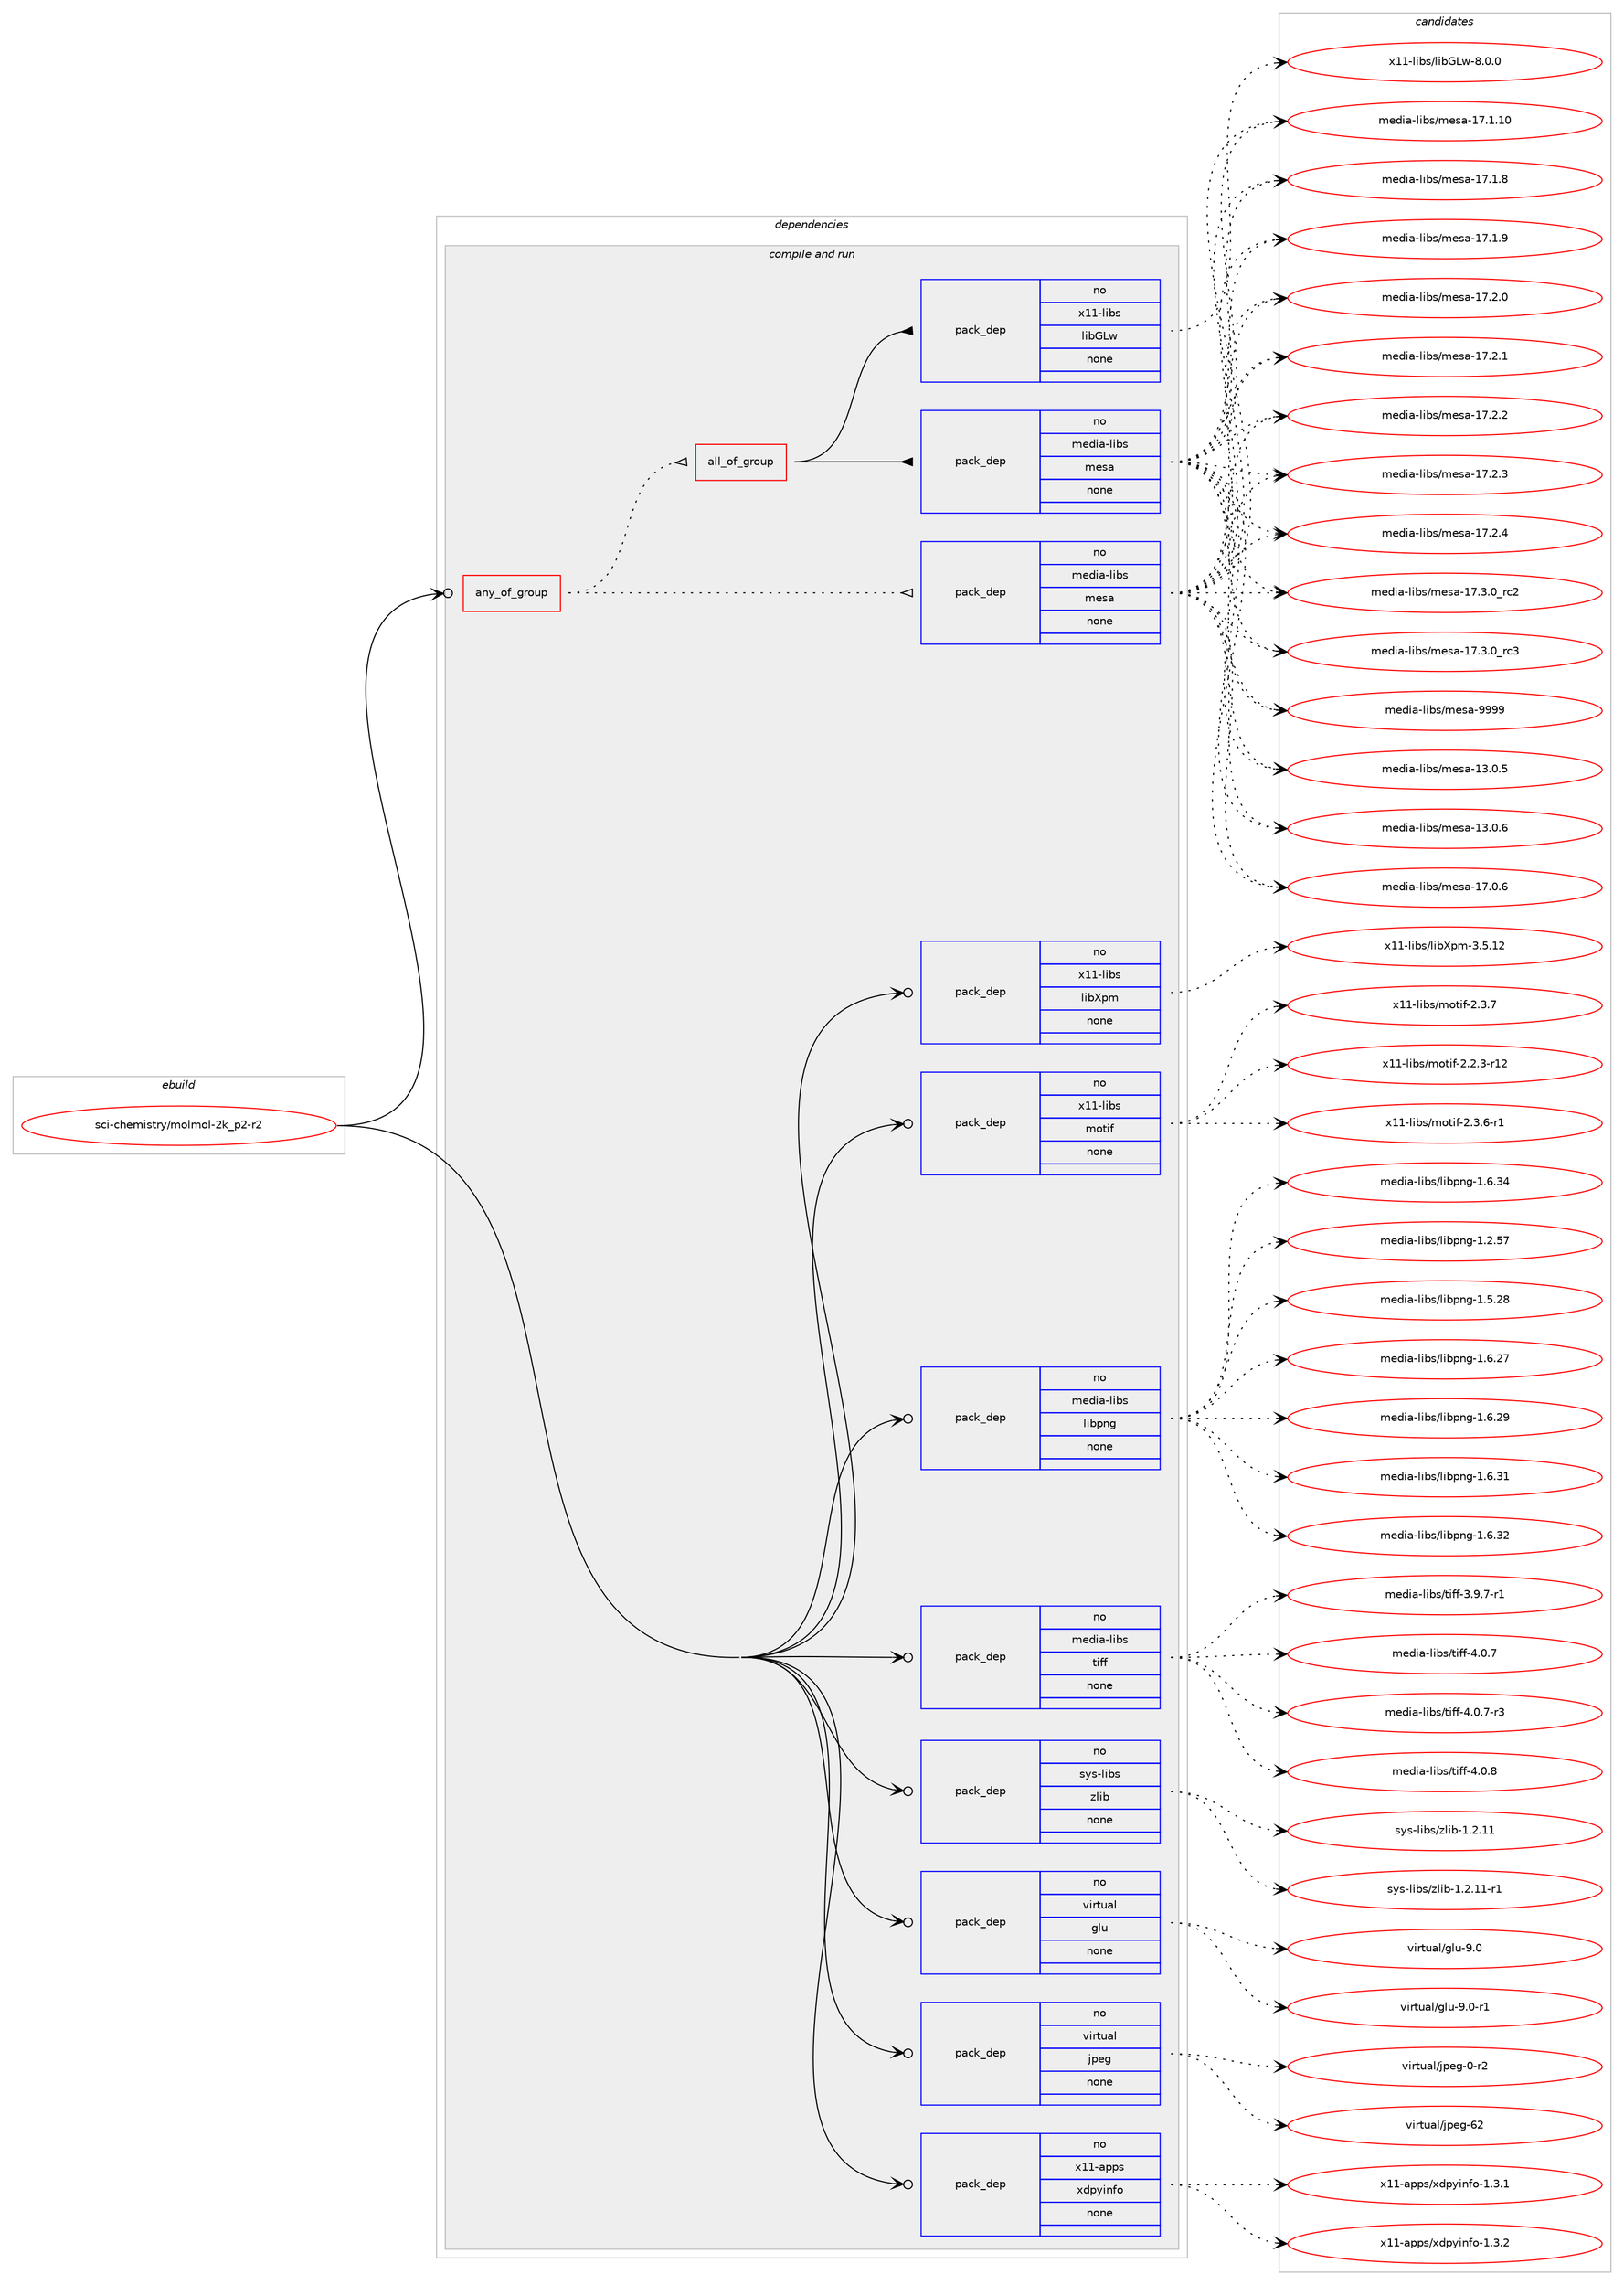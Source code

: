 digraph prolog {

# *************
# Graph options
# *************

newrank=true;
concentrate=true;
compound=true;
graph [rankdir=LR,fontname=Helvetica,fontsize=10,ranksep=1.5];#, ranksep=2.5, nodesep=0.2];
edge  [arrowhead=vee];
node  [fontname=Helvetica,fontsize=10];

# **********
# The ebuild
# **********

subgraph cluster_leftcol {
color=gray;
rank=same;
label=<<i>ebuild</i>>;
id [label="sci-chemistry/molmol-2k_p2-r2", color=red, width=4, href="../sci-chemistry/molmol-2k_p2-r2.svg"];
}

# ****************
# The dependencies
# ****************

subgraph cluster_midcol {
color=gray;
label=<<i>dependencies</i>>;
subgraph cluster_compile {
fillcolor="#eeeeee";
style=filled;
label=<<i>compile</i>>;
}
subgraph cluster_compileandrun {
fillcolor="#eeeeee";
style=filled;
label=<<i>compile and run</i>>;
subgraph any7516 {
dependency446609 [label=<<TABLE BORDER="0" CELLBORDER="1" CELLSPACING="0" CELLPADDING="4"><TR><TD CELLPADDING="10">any_of_group</TD></TR></TABLE>>, shape=none, color=red];subgraph all248 {
dependency446610 [label=<<TABLE BORDER="0" CELLBORDER="1" CELLSPACING="0" CELLPADDING="4"><TR><TD CELLPADDING="10">all_of_group</TD></TR></TABLE>>, shape=none, color=red];subgraph pack329178 {
dependency446611 [label=<<TABLE BORDER="0" CELLBORDER="1" CELLSPACING="0" CELLPADDING="4" WIDTH="220"><TR><TD ROWSPAN="6" CELLPADDING="30">pack_dep</TD></TR><TR><TD WIDTH="110">no</TD></TR><TR><TD>media-libs</TD></TR><TR><TD>mesa</TD></TR><TR><TD>none</TD></TR><TR><TD></TD></TR></TABLE>>, shape=none, color=blue];
}
dependency446610:e -> dependency446611:w [weight=20,style="solid",arrowhead="inv"];
subgraph pack329179 {
dependency446612 [label=<<TABLE BORDER="0" CELLBORDER="1" CELLSPACING="0" CELLPADDING="4" WIDTH="220"><TR><TD ROWSPAN="6" CELLPADDING="30">pack_dep</TD></TR><TR><TD WIDTH="110">no</TD></TR><TR><TD>x11-libs</TD></TR><TR><TD>libGLw</TD></TR><TR><TD>none</TD></TR><TR><TD></TD></TR></TABLE>>, shape=none, color=blue];
}
dependency446610:e -> dependency446612:w [weight=20,style="solid",arrowhead="inv"];
}
dependency446609:e -> dependency446610:w [weight=20,style="dotted",arrowhead="oinv"];
subgraph pack329180 {
dependency446613 [label=<<TABLE BORDER="0" CELLBORDER="1" CELLSPACING="0" CELLPADDING="4" WIDTH="220"><TR><TD ROWSPAN="6" CELLPADDING="30">pack_dep</TD></TR><TR><TD WIDTH="110">no</TD></TR><TR><TD>media-libs</TD></TR><TR><TD>mesa</TD></TR><TR><TD>none</TD></TR><TR><TD></TD></TR></TABLE>>, shape=none, color=blue];
}
dependency446609:e -> dependency446613:w [weight=20,style="dotted",arrowhead="oinv"];
}
id:e -> dependency446609:w [weight=20,style="solid",arrowhead="odotvee"];
subgraph pack329181 {
dependency446614 [label=<<TABLE BORDER="0" CELLBORDER="1" CELLSPACING="0" CELLPADDING="4" WIDTH="220"><TR><TD ROWSPAN="6" CELLPADDING="30">pack_dep</TD></TR><TR><TD WIDTH="110">no</TD></TR><TR><TD>media-libs</TD></TR><TR><TD>libpng</TD></TR><TR><TD>none</TD></TR><TR><TD></TD></TR></TABLE>>, shape=none, color=blue];
}
id:e -> dependency446614:w [weight=20,style="solid",arrowhead="odotvee"];
subgraph pack329182 {
dependency446615 [label=<<TABLE BORDER="0" CELLBORDER="1" CELLSPACING="0" CELLPADDING="4" WIDTH="220"><TR><TD ROWSPAN="6" CELLPADDING="30">pack_dep</TD></TR><TR><TD WIDTH="110">no</TD></TR><TR><TD>media-libs</TD></TR><TR><TD>tiff</TD></TR><TR><TD>none</TD></TR><TR><TD></TD></TR></TABLE>>, shape=none, color=blue];
}
id:e -> dependency446615:w [weight=20,style="solid",arrowhead="odotvee"];
subgraph pack329183 {
dependency446616 [label=<<TABLE BORDER="0" CELLBORDER="1" CELLSPACING="0" CELLPADDING="4" WIDTH="220"><TR><TD ROWSPAN="6" CELLPADDING="30">pack_dep</TD></TR><TR><TD WIDTH="110">no</TD></TR><TR><TD>sys-libs</TD></TR><TR><TD>zlib</TD></TR><TR><TD>none</TD></TR><TR><TD></TD></TR></TABLE>>, shape=none, color=blue];
}
id:e -> dependency446616:w [weight=20,style="solid",arrowhead="odotvee"];
subgraph pack329184 {
dependency446617 [label=<<TABLE BORDER="0" CELLBORDER="1" CELLSPACING="0" CELLPADDING="4" WIDTH="220"><TR><TD ROWSPAN="6" CELLPADDING="30">pack_dep</TD></TR><TR><TD WIDTH="110">no</TD></TR><TR><TD>virtual</TD></TR><TR><TD>glu</TD></TR><TR><TD>none</TD></TR><TR><TD></TD></TR></TABLE>>, shape=none, color=blue];
}
id:e -> dependency446617:w [weight=20,style="solid",arrowhead="odotvee"];
subgraph pack329185 {
dependency446618 [label=<<TABLE BORDER="0" CELLBORDER="1" CELLSPACING="0" CELLPADDING="4" WIDTH="220"><TR><TD ROWSPAN="6" CELLPADDING="30">pack_dep</TD></TR><TR><TD WIDTH="110">no</TD></TR><TR><TD>virtual</TD></TR><TR><TD>jpeg</TD></TR><TR><TD>none</TD></TR><TR><TD></TD></TR></TABLE>>, shape=none, color=blue];
}
id:e -> dependency446618:w [weight=20,style="solid",arrowhead="odotvee"];
subgraph pack329186 {
dependency446619 [label=<<TABLE BORDER="0" CELLBORDER="1" CELLSPACING="0" CELLPADDING="4" WIDTH="220"><TR><TD ROWSPAN="6" CELLPADDING="30">pack_dep</TD></TR><TR><TD WIDTH="110">no</TD></TR><TR><TD>x11-apps</TD></TR><TR><TD>xdpyinfo</TD></TR><TR><TD>none</TD></TR><TR><TD></TD></TR></TABLE>>, shape=none, color=blue];
}
id:e -> dependency446619:w [weight=20,style="solid",arrowhead="odotvee"];
subgraph pack329187 {
dependency446620 [label=<<TABLE BORDER="0" CELLBORDER="1" CELLSPACING="0" CELLPADDING="4" WIDTH="220"><TR><TD ROWSPAN="6" CELLPADDING="30">pack_dep</TD></TR><TR><TD WIDTH="110">no</TD></TR><TR><TD>x11-libs</TD></TR><TR><TD>libXpm</TD></TR><TR><TD>none</TD></TR><TR><TD></TD></TR></TABLE>>, shape=none, color=blue];
}
id:e -> dependency446620:w [weight=20,style="solid",arrowhead="odotvee"];
subgraph pack329188 {
dependency446621 [label=<<TABLE BORDER="0" CELLBORDER="1" CELLSPACING="0" CELLPADDING="4" WIDTH="220"><TR><TD ROWSPAN="6" CELLPADDING="30">pack_dep</TD></TR><TR><TD WIDTH="110">no</TD></TR><TR><TD>x11-libs</TD></TR><TR><TD>motif</TD></TR><TR><TD>none</TD></TR><TR><TD></TD></TR></TABLE>>, shape=none, color=blue];
}
id:e -> dependency446621:w [weight=20,style="solid",arrowhead="odotvee"];
}
subgraph cluster_run {
fillcolor="#eeeeee";
style=filled;
label=<<i>run</i>>;
}
}

# **************
# The candidates
# **************

subgraph cluster_choices {
rank=same;
color=gray;
label=<<i>candidates</i>>;

subgraph choice329178 {
color=black;
nodesep=1;
choice109101100105974510810598115471091011159745495146484653 [label="media-libs/mesa-13.0.5", color=red, width=4,href="../media-libs/mesa-13.0.5.svg"];
choice109101100105974510810598115471091011159745495146484654 [label="media-libs/mesa-13.0.6", color=red, width=4,href="../media-libs/mesa-13.0.6.svg"];
choice109101100105974510810598115471091011159745495546484654 [label="media-libs/mesa-17.0.6", color=red, width=4,href="../media-libs/mesa-17.0.6.svg"];
choice10910110010597451081059811547109101115974549554649464948 [label="media-libs/mesa-17.1.10", color=red, width=4,href="../media-libs/mesa-17.1.10.svg"];
choice109101100105974510810598115471091011159745495546494656 [label="media-libs/mesa-17.1.8", color=red, width=4,href="../media-libs/mesa-17.1.8.svg"];
choice109101100105974510810598115471091011159745495546494657 [label="media-libs/mesa-17.1.9", color=red, width=4,href="../media-libs/mesa-17.1.9.svg"];
choice109101100105974510810598115471091011159745495546504648 [label="media-libs/mesa-17.2.0", color=red, width=4,href="../media-libs/mesa-17.2.0.svg"];
choice109101100105974510810598115471091011159745495546504649 [label="media-libs/mesa-17.2.1", color=red, width=4,href="../media-libs/mesa-17.2.1.svg"];
choice109101100105974510810598115471091011159745495546504650 [label="media-libs/mesa-17.2.2", color=red, width=4,href="../media-libs/mesa-17.2.2.svg"];
choice109101100105974510810598115471091011159745495546504651 [label="media-libs/mesa-17.2.3", color=red, width=4,href="../media-libs/mesa-17.2.3.svg"];
choice109101100105974510810598115471091011159745495546504652 [label="media-libs/mesa-17.2.4", color=red, width=4,href="../media-libs/mesa-17.2.4.svg"];
choice109101100105974510810598115471091011159745495546514648951149950 [label="media-libs/mesa-17.3.0_rc2", color=red, width=4,href="../media-libs/mesa-17.3.0_rc2.svg"];
choice109101100105974510810598115471091011159745495546514648951149951 [label="media-libs/mesa-17.3.0_rc3", color=red, width=4,href="../media-libs/mesa-17.3.0_rc3.svg"];
choice10910110010597451081059811547109101115974557575757 [label="media-libs/mesa-9999", color=red, width=4,href="../media-libs/mesa-9999.svg"];
dependency446611:e -> choice109101100105974510810598115471091011159745495146484653:w [style=dotted,weight="100"];
dependency446611:e -> choice109101100105974510810598115471091011159745495146484654:w [style=dotted,weight="100"];
dependency446611:e -> choice109101100105974510810598115471091011159745495546484654:w [style=dotted,weight="100"];
dependency446611:e -> choice10910110010597451081059811547109101115974549554649464948:w [style=dotted,weight="100"];
dependency446611:e -> choice109101100105974510810598115471091011159745495546494656:w [style=dotted,weight="100"];
dependency446611:e -> choice109101100105974510810598115471091011159745495546494657:w [style=dotted,weight="100"];
dependency446611:e -> choice109101100105974510810598115471091011159745495546504648:w [style=dotted,weight="100"];
dependency446611:e -> choice109101100105974510810598115471091011159745495546504649:w [style=dotted,weight="100"];
dependency446611:e -> choice109101100105974510810598115471091011159745495546504650:w [style=dotted,weight="100"];
dependency446611:e -> choice109101100105974510810598115471091011159745495546504651:w [style=dotted,weight="100"];
dependency446611:e -> choice109101100105974510810598115471091011159745495546504652:w [style=dotted,weight="100"];
dependency446611:e -> choice109101100105974510810598115471091011159745495546514648951149950:w [style=dotted,weight="100"];
dependency446611:e -> choice109101100105974510810598115471091011159745495546514648951149951:w [style=dotted,weight="100"];
dependency446611:e -> choice10910110010597451081059811547109101115974557575757:w [style=dotted,weight="100"];
}
subgraph choice329179 {
color=black;
nodesep=1;
choice1204949451081059811547108105987176119455646484648 [label="x11-libs/libGLw-8.0.0", color=red, width=4,href="../x11-libs/libGLw-8.0.0.svg"];
dependency446612:e -> choice1204949451081059811547108105987176119455646484648:w [style=dotted,weight="100"];
}
subgraph choice329180 {
color=black;
nodesep=1;
choice109101100105974510810598115471091011159745495146484653 [label="media-libs/mesa-13.0.5", color=red, width=4,href="../media-libs/mesa-13.0.5.svg"];
choice109101100105974510810598115471091011159745495146484654 [label="media-libs/mesa-13.0.6", color=red, width=4,href="../media-libs/mesa-13.0.6.svg"];
choice109101100105974510810598115471091011159745495546484654 [label="media-libs/mesa-17.0.6", color=red, width=4,href="../media-libs/mesa-17.0.6.svg"];
choice10910110010597451081059811547109101115974549554649464948 [label="media-libs/mesa-17.1.10", color=red, width=4,href="../media-libs/mesa-17.1.10.svg"];
choice109101100105974510810598115471091011159745495546494656 [label="media-libs/mesa-17.1.8", color=red, width=4,href="../media-libs/mesa-17.1.8.svg"];
choice109101100105974510810598115471091011159745495546494657 [label="media-libs/mesa-17.1.9", color=red, width=4,href="../media-libs/mesa-17.1.9.svg"];
choice109101100105974510810598115471091011159745495546504648 [label="media-libs/mesa-17.2.0", color=red, width=4,href="../media-libs/mesa-17.2.0.svg"];
choice109101100105974510810598115471091011159745495546504649 [label="media-libs/mesa-17.2.1", color=red, width=4,href="../media-libs/mesa-17.2.1.svg"];
choice109101100105974510810598115471091011159745495546504650 [label="media-libs/mesa-17.2.2", color=red, width=4,href="../media-libs/mesa-17.2.2.svg"];
choice109101100105974510810598115471091011159745495546504651 [label="media-libs/mesa-17.2.3", color=red, width=4,href="../media-libs/mesa-17.2.3.svg"];
choice109101100105974510810598115471091011159745495546504652 [label="media-libs/mesa-17.2.4", color=red, width=4,href="../media-libs/mesa-17.2.4.svg"];
choice109101100105974510810598115471091011159745495546514648951149950 [label="media-libs/mesa-17.3.0_rc2", color=red, width=4,href="../media-libs/mesa-17.3.0_rc2.svg"];
choice109101100105974510810598115471091011159745495546514648951149951 [label="media-libs/mesa-17.3.0_rc3", color=red, width=4,href="../media-libs/mesa-17.3.0_rc3.svg"];
choice10910110010597451081059811547109101115974557575757 [label="media-libs/mesa-9999", color=red, width=4,href="../media-libs/mesa-9999.svg"];
dependency446613:e -> choice109101100105974510810598115471091011159745495146484653:w [style=dotted,weight="100"];
dependency446613:e -> choice109101100105974510810598115471091011159745495146484654:w [style=dotted,weight="100"];
dependency446613:e -> choice109101100105974510810598115471091011159745495546484654:w [style=dotted,weight="100"];
dependency446613:e -> choice10910110010597451081059811547109101115974549554649464948:w [style=dotted,weight="100"];
dependency446613:e -> choice109101100105974510810598115471091011159745495546494656:w [style=dotted,weight="100"];
dependency446613:e -> choice109101100105974510810598115471091011159745495546494657:w [style=dotted,weight="100"];
dependency446613:e -> choice109101100105974510810598115471091011159745495546504648:w [style=dotted,weight="100"];
dependency446613:e -> choice109101100105974510810598115471091011159745495546504649:w [style=dotted,weight="100"];
dependency446613:e -> choice109101100105974510810598115471091011159745495546504650:w [style=dotted,weight="100"];
dependency446613:e -> choice109101100105974510810598115471091011159745495546504651:w [style=dotted,weight="100"];
dependency446613:e -> choice109101100105974510810598115471091011159745495546504652:w [style=dotted,weight="100"];
dependency446613:e -> choice109101100105974510810598115471091011159745495546514648951149950:w [style=dotted,weight="100"];
dependency446613:e -> choice109101100105974510810598115471091011159745495546514648951149951:w [style=dotted,weight="100"];
dependency446613:e -> choice10910110010597451081059811547109101115974557575757:w [style=dotted,weight="100"];
}
subgraph choice329181 {
color=black;
nodesep=1;
choice109101100105974510810598115471081059811211010345494650465355 [label="media-libs/libpng-1.2.57", color=red, width=4,href="../media-libs/libpng-1.2.57.svg"];
choice109101100105974510810598115471081059811211010345494653465056 [label="media-libs/libpng-1.5.28", color=red, width=4,href="../media-libs/libpng-1.5.28.svg"];
choice109101100105974510810598115471081059811211010345494654465055 [label="media-libs/libpng-1.6.27", color=red, width=4,href="../media-libs/libpng-1.6.27.svg"];
choice109101100105974510810598115471081059811211010345494654465057 [label="media-libs/libpng-1.6.29", color=red, width=4,href="../media-libs/libpng-1.6.29.svg"];
choice109101100105974510810598115471081059811211010345494654465149 [label="media-libs/libpng-1.6.31", color=red, width=4,href="../media-libs/libpng-1.6.31.svg"];
choice109101100105974510810598115471081059811211010345494654465150 [label="media-libs/libpng-1.6.32", color=red, width=4,href="../media-libs/libpng-1.6.32.svg"];
choice109101100105974510810598115471081059811211010345494654465152 [label="media-libs/libpng-1.6.34", color=red, width=4,href="../media-libs/libpng-1.6.34.svg"];
dependency446614:e -> choice109101100105974510810598115471081059811211010345494650465355:w [style=dotted,weight="100"];
dependency446614:e -> choice109101100105974510810598115471081059811211010345494653465056:w [style=dotted,weight="100"];
dependency446614:e -> choice109101100105974510810598115471081059811211010345494654465055:w [style=dotted,weight="100"];
dependency446614:e -> choice109101100105974510810598115471081059811211010345494654465057:w [style=dotted,weight="100"];
dependency446614:e -> choice109101100105974510810598115471081059811211010345494654465149:w [style=dotted,weight="100"];
dependency446614:e -> choice109101100105974510810598115471081059811211010345494654465150:w [style=dotted,weight="100"];
dependency446614:e -> choice109101100105974510810598115471081059811211010345494654465152:w [style=dotted,weight="100"];
}
subgraph choice329182 {
color=black;
nodesep=1;
choice109101100105974510810598115471161051021024551465746554511449 [label="media-libs/tiff-3.9.7-r1", color=red, width=4,href="../media-libs/tiff-3.9.7-r1.svg"];
choice10910110010597451081059811547116105102102455246484655 [label="media-libs/tiff-4.0.7", color=red, width=4,href="../media-libs/tiff-4.0.7.svg"];
choice109101100105974510810598115471161051021024552464846554511451 [label="media-libs/tiff-4.0.7-r3", color=red, width=4,href="../media-libs/tiff-4.0.7-r3.svg"];
choice10910110010597451081059811547116105102102455246484656 [label="media-libs/tiff-4.0.8", color=red, width=4,href="../media-libs/tiff-4.0.8.svg"];
dependency446615:e -> choice109101100105974510810598115471161051021024551465746554511449:w [style=dotted,weight="100"];
dependency446615:e -> choice10910110010597451081059811547116105102102455246484655:w [style=dotted,weight="100"];
dependency446615:e -> choice109101100105974510810598115471161051021024552464846554511451:w [style=dotted,weight="100"];
dependency446615:e -> choice10910110010597451081059811547116105102102455246484656:w [style=dotted,weight="100"];
}
subgraph choice329183 {
color=black;
nodesep=1;
choice1151211154510810598115471221081059845494650464949 [label="sys-libs/zlib-1.2.11", color=red, width=4,href="../sys-libs/zlib-1.2.11.svg"];
choice11512111545108105981154712210810598454946504649494511449 [label="sys-libs/zlib-1.2.11-r1", color=red, width=4,href="../sys-libs/zlib-1.2.11-r1.svg"];
dependency446616:e -> choice1151211154510810598115471221081059845494650464949:w [style=dotted,weight="100"];
dependency446616:e -> choice11512111545108105981154712210810598454946504649494511449:w [style=dotted,weight="100"];
}
subgraph choice329184 {
color=black;
nodesep=1;
choice118105114116117971084710310811745574648 [label="virtual/glu-9.0", color=red, width=4,href="../virtual/glu-9.0.svg"];
choice1181051141161179710847103108117455746484511449 [label="virtual/glu-9.0-r1", color=red, width=4,href="../virtual/glu-9.0-r1.svg"];
dependency446617:e -> choice118105114116117971084710310811745574648:w [style=dotted,weight="100"];
dependency446617:e -> choice1181051141161179710847103108117455746484511449:w [style=dotted,weight="100"];
}
subgraph choice329185 {
color=black;
nodesep=1;
choice118105114116117971084710611210110345484511450 [label="virtual/jpeg-0-r2", color=red, width=4,href="../virtual/jpeg-0-r2.svg"];
choice1181051141161179710847106112101103455450 [label="virtual/jpeg-62", color=red, width=4,href="../virtual/jpeg-62.svg"];
dependency446618:e -> choice118105114116117971084710611210110345484511450:w [style=dotted,weight="100"];
dependency446618:e -> choice1181051141161179710847106112101103455450:w [style=dotted,weight="100"];
}
subgraph choice329186 {
color=black;
nodesep=1;
choice1204949459711211211547120100112121105110102111454946514649 [label="x11-apps/xdpyinfo-1.3.1", color=red, width=4,href="../x11-apps/xdpyinfo-1.3.1.svg"];
choice1204949459711211211547120100112121105110102111454946514650 [label="x11-apps/xdpyinfo-1.3.2", color=red, width=4,href="../x11-apps/xdpyinfo-1.3.2.svg"];
dependency446619:e -> choice1204949459711211211547120100112121105110102111454946514649:w [style=dotted,weight="100"];
dependency446619:e -> choice1204949459711211211547120100112121105110102111454946514650:w [style=dotted,weight="100"];
}
subgraph choice329187 {
color=black;
nodesep=1;
choice1204949451081059811547108105988811210945514653464950 [label="x11-libs/libXpm-3.5.12", color=red, width=4,href="../x11-libs/libXpm-3.5.12.svg"];
dependency446620:e -> choice1204949451081059811547108105988811210945514653464950:w [style=dotted,weight="100"];
}
subgraph choice329188 {
color=black;
nodesep=1;
choice1204949451081059811547109111116105102455046504651451144950 [label="x11-libs/motif-2.2.3-r12", color=red, width=4,href="../x11-libs/motif-2.2.3-r12.svg"];
choice12049494510810598115471091111161051024550465146544511449 [label="x11-libs/motif-2.3.6-r1", color=red, width=4,href="../x11-libs/motif-2.3.6-r1.svg"];
choice1204949451081059811547109111116105102455046514655 [label="x11-libs/motif-2.3.7", color=red, width=4,href="../x11-libs/motif-2.3.7.svg"];
dependency446621:e -> choice1204949451081059811547109111116105102455046504651451144950:w [style=dotted,weight="100"];
dependency446621:e -> choice12049494510810598115471091111161051024550465146544511449:w [style=dotted,weight="100"];
dependency446621:e -> choice1204949451081059811547109111116105102455046514655:w [style=dotted,weight="100"];
}
}

}
